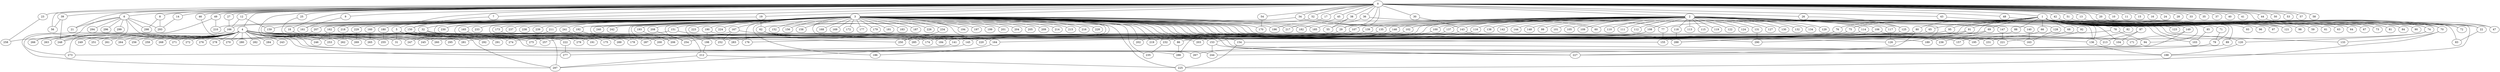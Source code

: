 
graph graphname {
    0 -- 1
0 -- 2
0 -- 3
0 -- 4
0 -- 5
0 -- 6
0 -- 7
0 -- 8
0 -- 9
0 -- 10
0 -- 11
0 -- 12
0 -- 13
0 -- 14
0 -- 15
0 -- 16
0 -- 17
0 -- 18
0 -- 19
0 -- 20
0 -- 21
0 -- 22
0 -- 23
0 -- 24
0 -- 25
0 -- 26
0 -- 27
0 -- 28
0 -- 29
0 -- 30
0 -- 31
0 -- 32
0 -- 33
0 -- 34
0 -- 35
0 -- 36
0 -- 37
0 -- 38
0 -- 39
0 -- 40
0 -- 41
0 -- 42
0 -- 43
0 -- 44
0 -- 45
0 -- 46
0 -- 47
0 -- 48
0 -- 49
0 -- 50
0 -- 51
0 -- 52
0 -- 53
0 -- 54
0 -- 55
0 -- 56
0 -- 57
0 -- 58
1 -- 59
1 -- 60
1 -- 61
1 -- 62
1 -- 63
1 -- 64
1 -- 65
1 -- 66
1 -- 67
1 -- 68
1 -- 69
1 -- 70
1 -- 71
1 -- 72
1 -- 73
1 -- 74
1 -- 75
1 -- 76
1 -- 77
1 -- 78
1 -- 79
1 -- 80
1 -- 81
1 -- 82
1 -- 83
1 -- 84
1 -- 85
1 -- 86
1 -- 87
1 -- 88
1 -- 89
1 -- 90
1 -- 91
1 -- 92
1 -- 93
1 -- 94
1 -- 95
1 -- 96
1 -- 97
1 -- 98
1 -- 288
2 -- 128
2 -- 130
2 -- 131
2 -- 132
2 -- 133
2 -- 134
2 -- 129
2 -- 136
2 -- 137
2 -- 138
2 -- 139
2 -- 140
2 -- 141
2 -- 142
2 -- 143
2 -- 144
2 -- 145
2 -- 146
2 -- 147
2 -- 148
2 -- 149
2 -- 135
2 -- 99
2 -- 100
2 -- 101
2 -- 102
2 -- 103
2 -- 104
2 -- 105
2 -- 106
2 -- 107
2 -- 108
2 -- 109
2 -- 110
2 -- 111
2 -- 112
2 -- 113
2 -- 114
2 -- 115
2 -- 116
2 -- 117
2 -- 118
2 -- 119
2 -- 120
2 -- 121
2 -- 122
2 -- 123
2 -- 124
2 -- 125
2 -- 126
2 -- 127
2 -- 29
3 -- 150
3 -- 151
3 -- 152
3 -- 153
3 -- 154
3 -- 155
3 -- 156
3 -- 157
3 -- 158
3 -- 159
3 -- 160
3 -- 161
3 -- 162
3 -- 163
3 -- 164
3 -- 165
3 -- 166
3 -- 167
3 -- 168
3 -- 169
3 -- 170
3 -- 171
3 -- 172
3 -- 173
3 -- 174
3 -- 175
3 -- 176
3 -- 177
3 -- 178
3 -- 179
3 -- 180
3 -- 181
3 -- 182
3 -- 183
3 -- 184
3 -- 185
3 -- 186
3 -- 187
3 -- 188
3 -- 189
3 -- 190
3 -- 191
3 -- 192
3 -- 193
3 -- 194
3 -- 195
3 -- 196
3 -- 197
3 -- 198
3 -- 199
3 -- 200
3 -- 201
3 -- 202
3 -- 203
3 -- 204
3 -- 205
3 -- 206
3 -- 207
3 -- 208
3 -- 209
3 -- 210
3 -- 211
3 -- 212
3 -- 213
3 -- 214
3 -- 215
3 -- 216
3 -- 217
3 -- 218
3 -- 219
3 -- 220
3 -- 221
3 -- 222
3 -- 223
3 -- 224
3 -- 225
3 -- 226
3 -- 227
3 -- 228
3 -- 229
3 -- 230
3 -- 231
3 -- 232
3 -- 233
3 -- 234
3 -- 235
3 -- 236
3 -- 237
3 -- 238
3 -- 239
3 -- 240
3 -- 241
3 -- 242
4 -- 256
4 -- 258
4 -- 259
4 -- 260
4 -- 261
4 -- 262
4 -- 257
4 -- 264
4 -- 265
4 -- 266
4 -- 267
4 -- 268
4 -- 269
4 -- 270
4 -- 271
4 -- 272
4 -- 273
4 -- 274
4 -- 275
4 -- 276
4 -- 277
4 -- 278
4 -- 279
4 -- 280
4 -- 281
4 -- 282
4 -- 283
4 -- 284
4 -- 285
4 -- 263
4 -- 243
4 -- 244
4 -- 245
4 -- 246
4 -- 247
4 -- 248
4 -- 249
4 -- 250
4 -- 251
4 -- 252
4 -- 253
4 -- 254
4 -- 255
5 -- 288
5 -- 290
5 -- 291
5 -- 292
5 -- 289
5 -- 286
5 -- 287
5 -- 31
6 -- 293
6 -- 294
6 -- 295
6 -- 296
6 -- 297
6 -- 298
6 -- 299
6 -- 266
6 -- 21
7 -- 150
8 -- 293
8 -- 298
9 -- 161
12 -- 159
12 -- 166
13 -- 188
14 -- 293
17 -- 196
18 -- 176
18 -- 297
19 -- 281
19 -- 62
20 -- 22
22 -- 83
23 -- 258
25 -- 191
26 -- 125
27 -- 166
29 -- 260
30 -- 143
32 -- 297
32 -- 126
34 -- 60
34 -- 207
36 -- 136
36 -- 185
38 -- 55
38 -- 182
39 -- 248
39 -- 56
42 -- 74
42 -- 121
42 -- 70
43 -- 123
44 -- 47
45 -- 217
46 -- 270
48 -- 149
49 -- 273
49 -- 210
51 -- 72
52 -- 162
52 -- 77
54 -- 170
62 -- 145
62 -- 86
62 -- 141
65 -- 250
66 -- 157
68 -- 195
69 -- 285
69 -- 236
70 -- 133
70 -- 225
71 -- 79
74 -- 120
74 -- 220
75 -- 252
75 -- 283
76 -- 254
76 -- 279
77 -- 155
78 -- 94
78 -- 184
79 -- 267
80 -- 227
80 -- 270
80 -- 176
82 -- 221
85 -- 103
86 -- 286
87 -- 213
87 -- 104
88 -- 290
89 -- 244
91 -- 189
91 -- 295
92 -- 231
94 -- 277
95 -- 164
100 -- 220
102 -- 174
106 -- 155
106 -- 136
107 -- 281
108 -- 153
108 -- 203
114 -- 154
116 -- 232
117 -- 126
118 -- 288
120 -- 188
125 -- 288
128 -- 163
131 -- 290
135 -- 275
136 -- 188
137 -- 257
137 -- 286
139 -- 274
140 -- 163
141 -- 273
143 -- 219
143 -- 288
145 -- 297
146 -- 200
146 -- 202
147 -- 221
149 -- 171
149 -- 227
150 -- 178
150 -- 257
151 -- 245
151 -- 184
153 -- 227
153 -- 244
154 -- 225
160 -- 265
162 -- 246
162 -- 253
164 -- 186
165 -- 191
166 -- 263
167 -- 174
167 -- 287
167 -- 252
173 -- 175
180 -- 255
190 -- 198
190 -- 220
192 -- 200
193 -- 206
198 -- 212
207 -- 248
208 -- 254
211 -- 247
212 -- 225
212 -- 297
218 -- 262
222 -- 277
229 -- 269
232 -- 235
234 -- 250
241 -- 289

}
